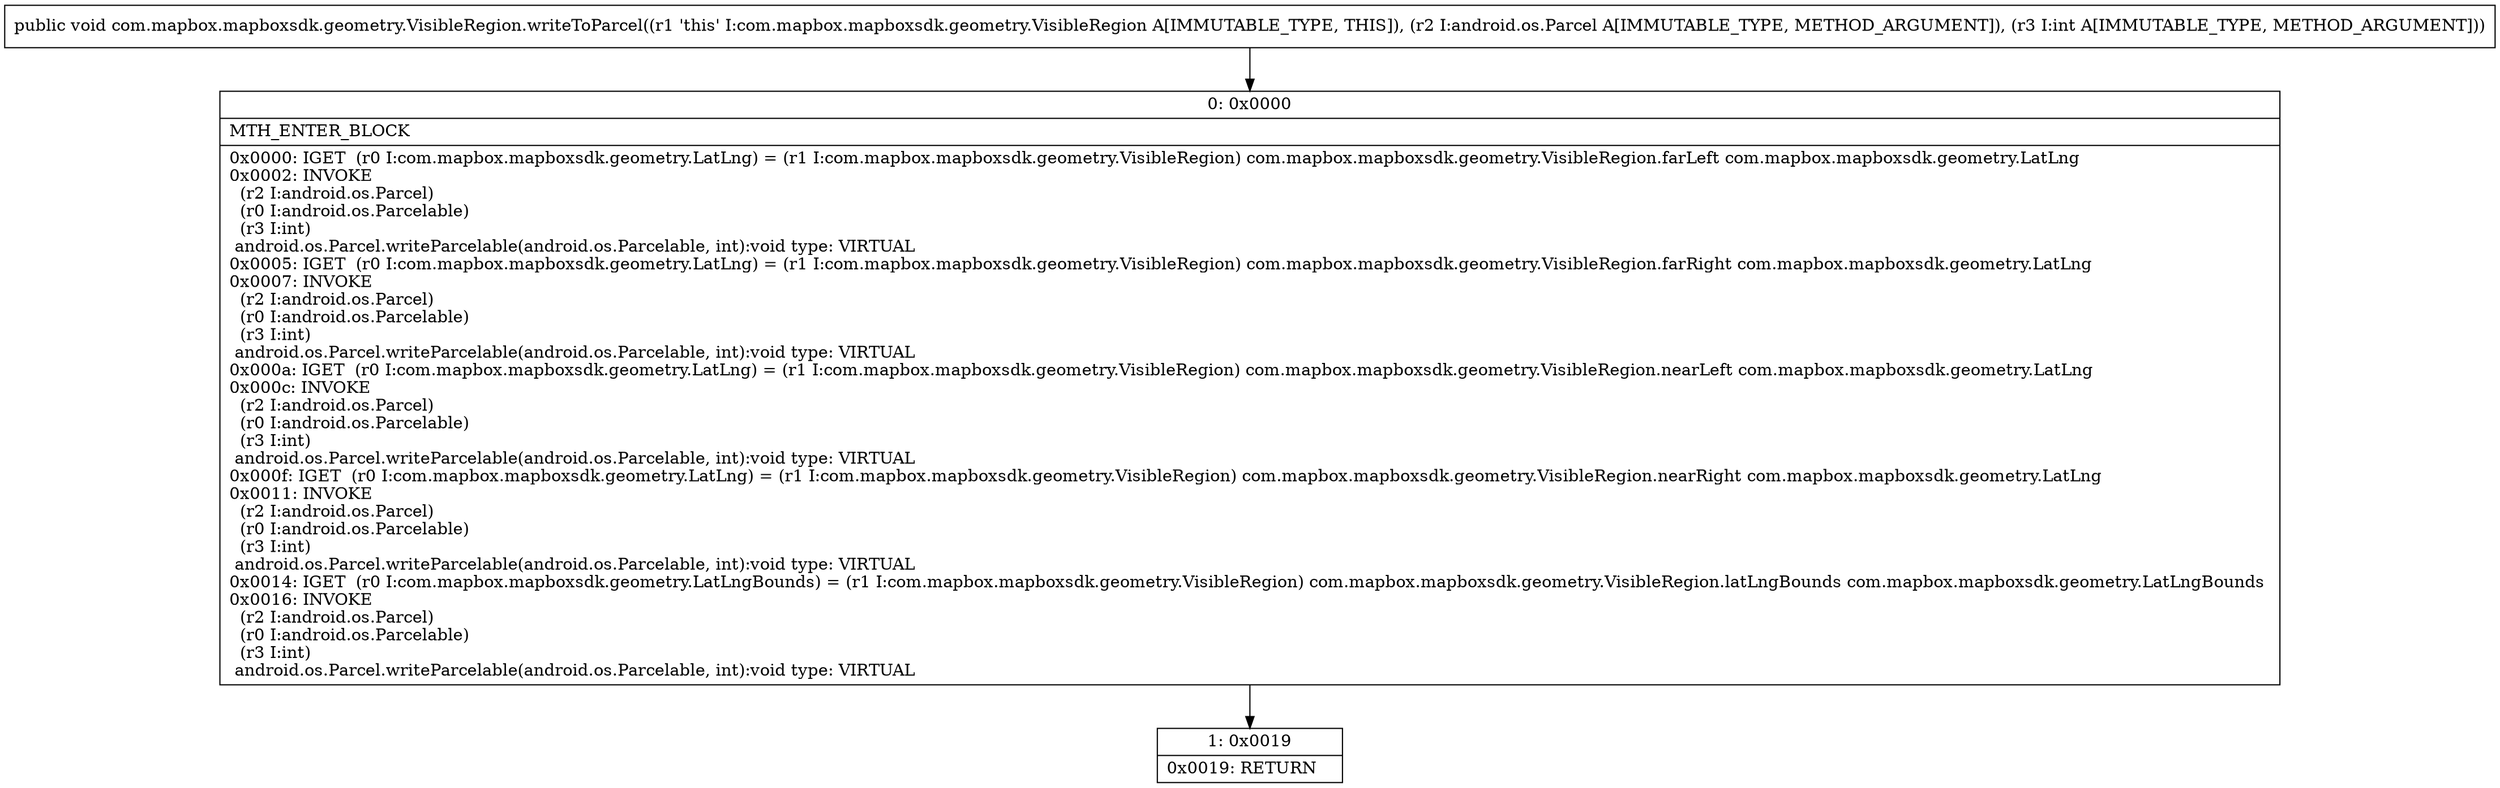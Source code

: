 digraph "CFG forcom.mapbox.mapboxsdk.geometry.VisibleRegion.writeToParcel(Landroid\/os\/Parcel;I)V" {
Node_0 [shape=record,label="{0\:\ 0x0000|MTH_ENTER_BLOCK\l|0x0000: IGET  (r0 I:com.mapbox.mapboxsdk.geometry.LatLng) = (r1 I:com.mapbox.mapboxsdk.geometry.VisibleRegion) com.mapbox.mapboxsdk.geometry.VisibleRegion.farLeft com.mapbox.mapboxsdk.geometry.LatLng \l0x0002: INVOKE  \l  (r2 I:android.os.Parcel)\l  (r0 I:android.os.Parcelable)\l  (r3 I:int)\l android.os.Parcel.writeParcelable(android.os.Parcelable, int):void type: VIRTUAL \l0x0005: IGET  (r0 I:com.mapbox.mapboxsdk.geometry.LatLng) = (r1 I:com.mapbox.mapboxsdk.geometry.VisibleRegion) com.mapbox.mapboxsdk.geometry.VisibleRegion.farRight com.mapbox.mapboxsdk.geometry.LatLng \l0x0007: INVOKE  \l  (r2 I:android.os.Parcel)\l  (r0 I:android.os.Parcelable)\l  (r3 I:int)\l android.os.Parcel.writeParcelable(android.os.Parcelable, int):void type: VIRTUAL \l0x000a: IGET  (r0 I:com.mapbox.mapboxsdk.geometry.LatLng) = (r1 I:com.mapbox.mapboxsdk.geometry.VisibleRegion) com.mapbox.mapboxsdk.geometry.VisibleRegion.nearLeft com.mapbox.mapboxsdk.geometry.LatLng \l0x000c: INVOKE  \l  (r2 I:android.os.Parcel)\l  (r0 I:android.os.Parcelable)\l  (r3 I:int)\l android.os.Parcel.writeParcelable(android.os.Parcelable, int):void type: VIRTUAL \l0x000f: IGET  (r0 I:com.mapbox.mapboxsdk.geometry.LatLng) = (r1 I:com.mapbox.mapboxsdk.geometry.VisibleRegion) com.mapbox.mapboxsdk.geometry.VisibleRegion.nearRight com.mapbox.mapboxsdk.geometry.LatLng \l0x0011: INVOKE  \l  (r2 I:android.os.Parcel)\l  (r0 I:android.os.Parcelable)\l  (r3 I:int)\l android.os.Parcel.writeParcelable(android.os.Parcelable, int):void type: VIRTUAL \l0x0014: IGET  (r0 I:com.mapbox.mapboxsdk.geometry.LatLngBounds) = (r1 I:com.mapbox.mapboxsdk.geometry.VisibleRegion) com.mapbox.mapboxsdk.geometry.VisibleRegion.latLngBounds com.mapbox.mapboxsdk.geometry.LatLngBounds \l0x0016: INVOKE  \l  (r2 I:android.os.Parcel)\l  (r0 I:android.os.Parcelable)\l  (r3 I:int)\l android.os.Parcel.writeParcelable(android.os.Parcelable, int):void type: VIRTUAL \l}"];
Node_1 [shape=record,label="{1\:\ 0x0019|0x0019: RETURN   \l}"];
MethodNode[shape=record,label="{public void com.mapbox.mapboxsdk.geometry.VisibleRegion.writeToParcel((r1 'this' I:com.mapbox.mapboxsdk.geometry.VisibleRegion A[IMMUTABLE_TYPE, THIS]), (r2 I:android.os.Parcel A[IMMUTABLE_TYPE, METHOD_ARGUMENT]), (r3 I:int A[IMMUTABLE_TYPE, METHOD_ARGUMENT])) }"];
MethodNode -> Node_0;
Node_0 -> Node_1;
}

